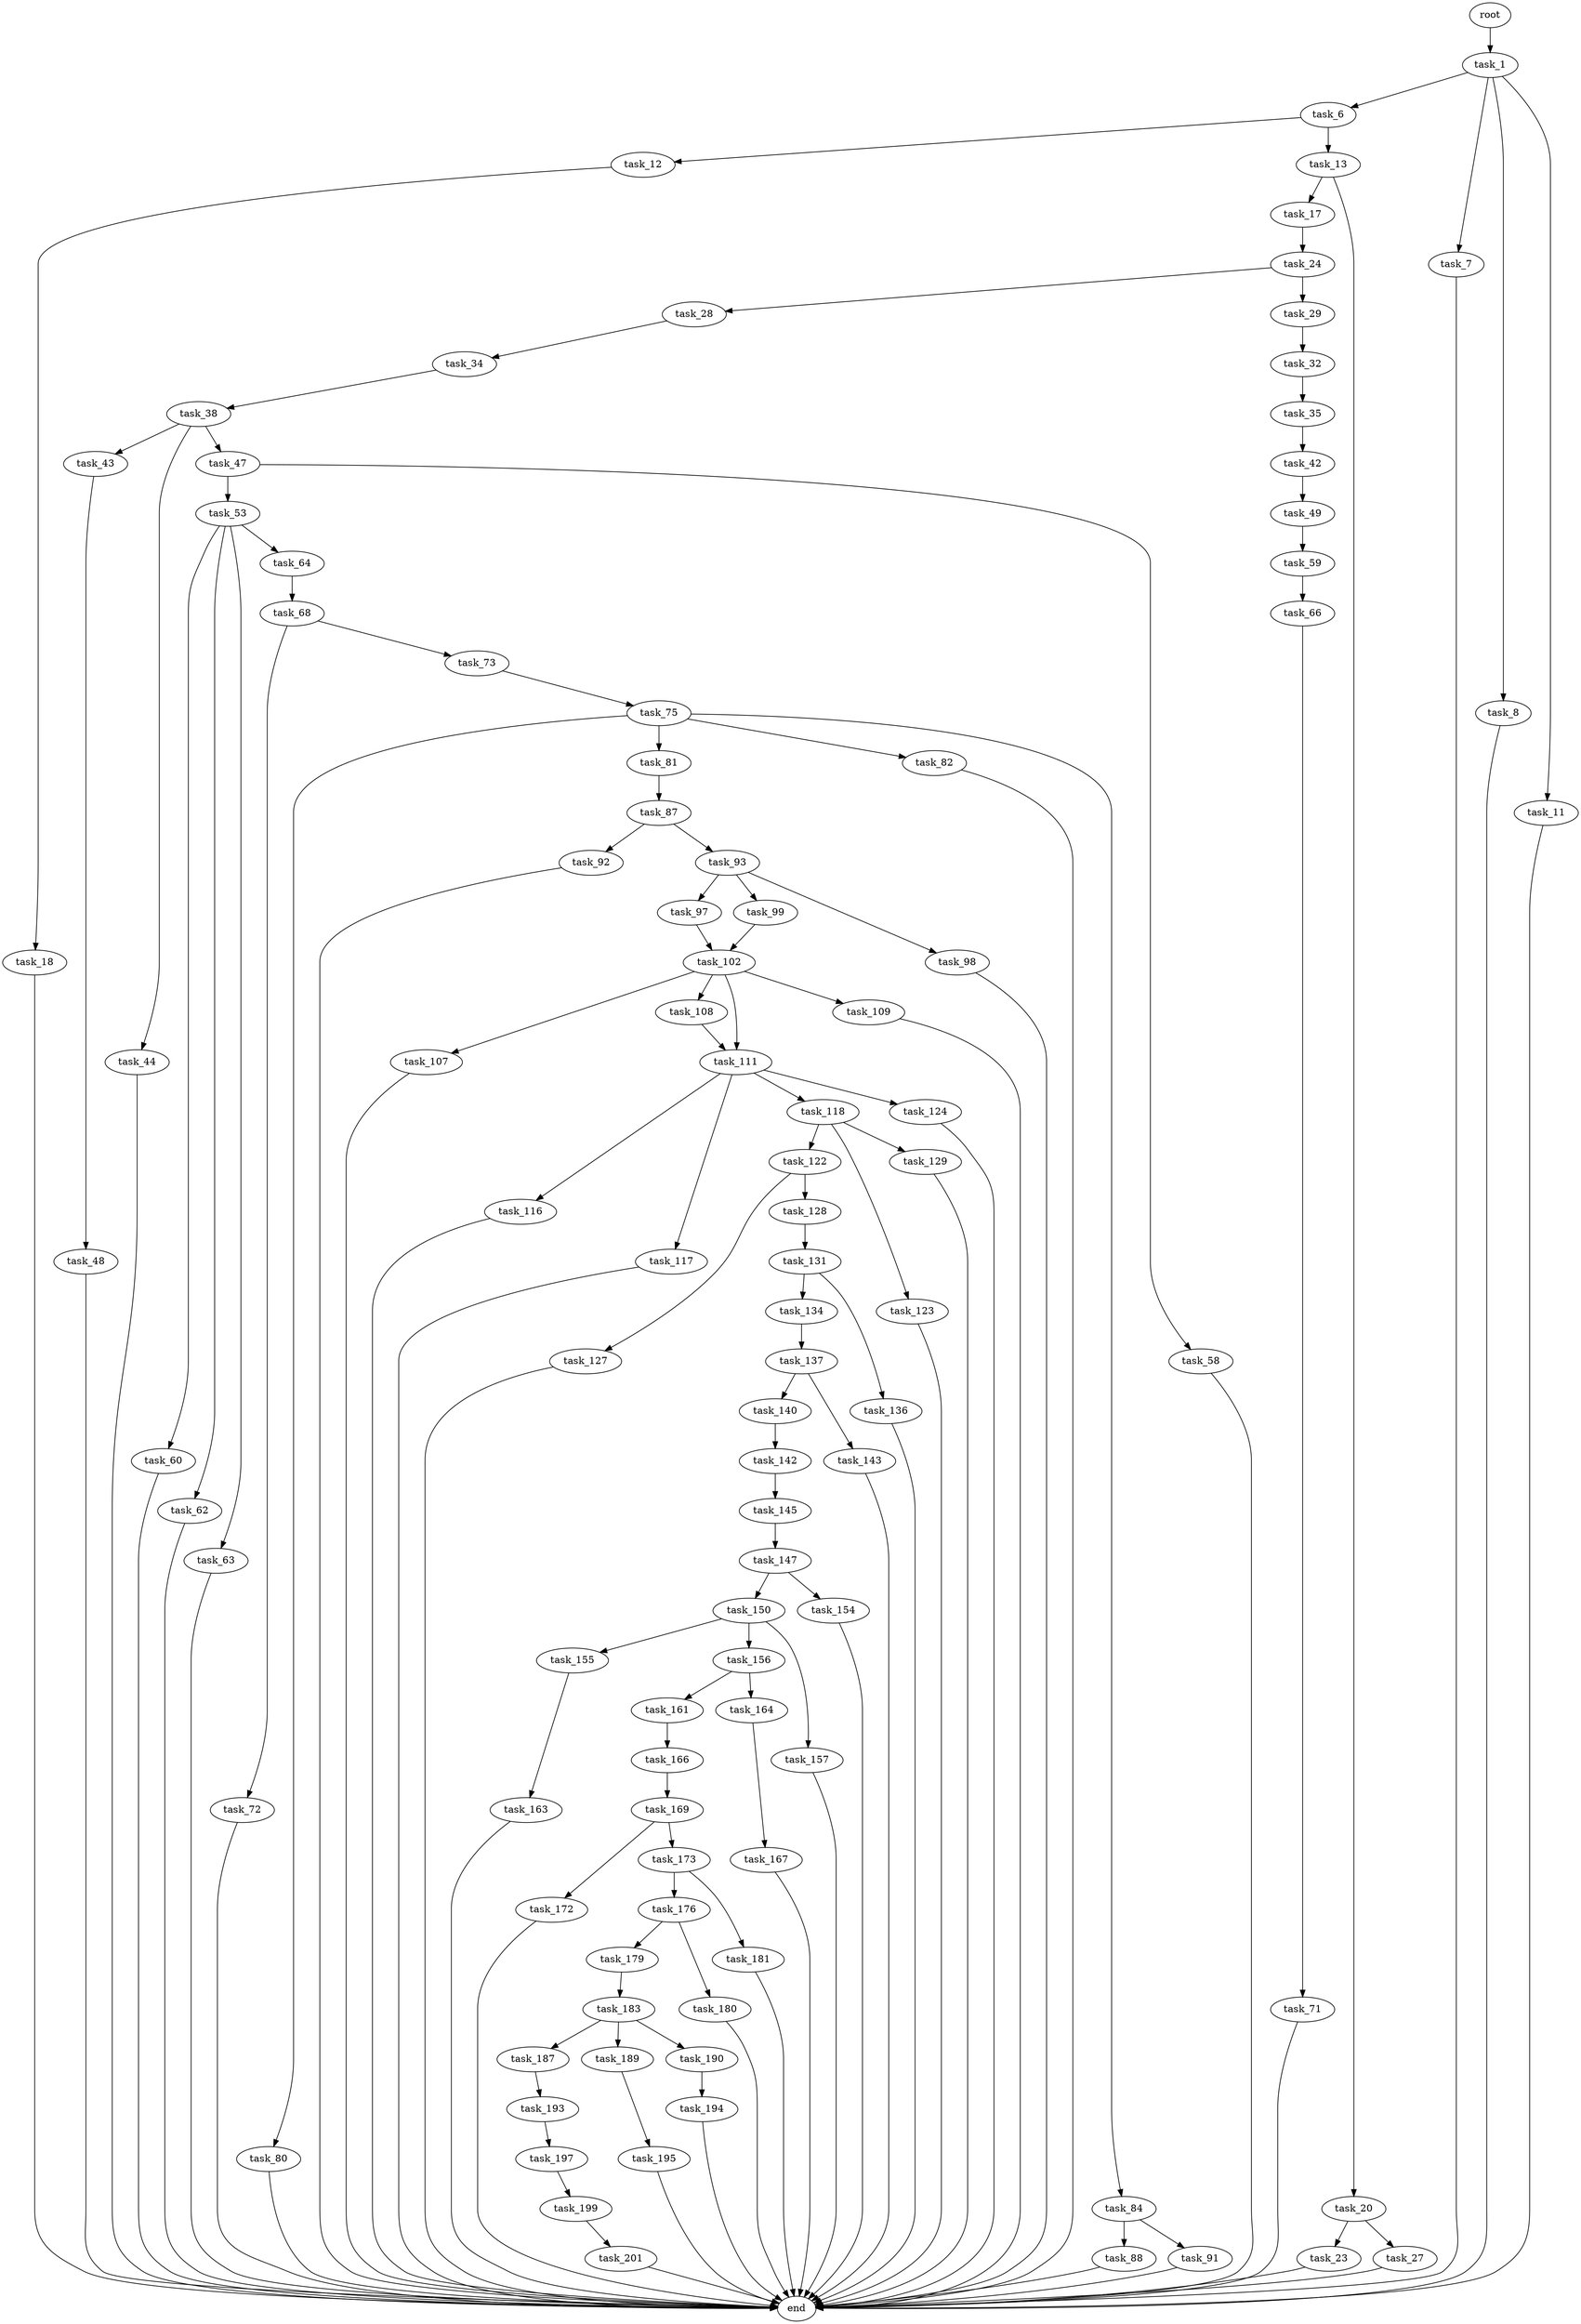 digraph G {
  root [size="0.000000"];
  task_1 [size="5381216043.000000"];
  task_6 [size="493486615723.000000"];
  task_7 [size="84610997024.000000"];
  task_8 [size="28991029248.000000"];
  task_11 [size="12030340300.000000"];
  task_12 [size="544095402877.000000"];
  task_13 [size="11876847903.000000"];
  end [size="0.000000"];
  task_18 [size="68719476736.000000"];
  task_17 [size="451449686210.000000"];
  task_20 [size="14671090863.000000"];
  task_24 [size="1414703480.000000"];
  task_23 [size="107901200676.000000"];
  task_27 [size="26507779441.000000"];
  task_28 [size="31506269700.000000"];
  task_29 [size="7589294130.000000"];
  task_34 [size="74670443231.000000"];
  task_32 [size="2985724679.000000"];
  task_35 [size="5033843666.000000"];
  task_38 [size="68719476736.000000"];
  task_42 [size="14921408396.000000"];
  task_43 [size="193927144410.000000"];
  task_44 [size="117129433006.000000"];
  task_47 [size="8589934592.000000"];
  task_49 [size="8589934592.000000"];
  task_48 [size="549755813888.000000"];
  task_53 [size="134217728000.000000"];
  task_58 [size="994771431353.000000"];
  task_59 [size="231928233984.000000"];
  task_60 [size="13309646046.000000"];
  task_62 [size="68719476736.000000"];
  task_63 [size="8589934592.000000"];
  task_64 [size="39201923300.000000"];
  task_66 [size="82984804405.000000"];
  task_68 [size="6528901240.000000"];
  task_71 [size="144921468660.000000"];
  task_72 [size="231928233984.000000"];
  task_73 [size="1956490176.000000"];
  task_75 [size="832987439040.000000"];
  task_80 [size="24794514039.000000"];
  task_81 [size="37849026702.000000"];
  task_82 [size="888850681610.000000"];
  task_84 [size="1635804637.000000"];
  task_87 [size="2054529832.000000"];
  task_88 [size="15271609856.000000"];
  task_91 [size="8750829491.000000"];
  task_92 [size="68719476736.000000"];
  task_93 [size="1055967183562.000000"];
  task_97 [size="368293445632.000000"];
  task_98 [size="248516269208.000000"];
  task_99 [size="47183217298.000000"];
  task_102 [size="15899644844.000000"];
  task_107 [size="1073741824000.000000"];
  task_108 [size="782757789696.000000"];
  task_109 [size="11948991983.000000"];
  task_111 [size="368293445632.000000"];
  task_116 [size="50410433462.000000"];
  task_117 [size="37902542520.000000"];
  task_118 [size="231928233984.000000"];
  task_124 [size="25190633668.000000"];
  task_122 [size="12136539471.000000"];
  task_123 [size="978307492129.000000"];
  task_129 [size="374257886749.000000"];
  task_127 [size="26083729256.000000"];
  task_128 [size="31550002494.000000"];
  task_131 [size="17164618522.000000"];
  task_134 [size="368293445632.000000"];
  task_136 [size="10137459103.000000"];
  task_137 [size="610035034599.000000"];
  task_140 [size="22347115772.000000"];
  task_143 [size="68719476736.000000"];
  task_142 [size="549755813888.000000"];
  task_145 [size="134217728000.000000"];
  task_147 [size="6250082802.000000"];
  task_150 [size="288256277594.000000"];
  task_154 [size="1073741824000.000000"];
  task_155 [size="28991029248.000000"];
  task_156 [size="28991029248.000000"];
  task_157 [size="21409286812.000000"];
  task_163 [size="23762154768.000000"];
  task_161 [size="368293445632.000000"];
  task_164 [size="782757789696.000000"];
  task_166 [size="134217728000.000000"];
  task_167 [size="134217728000.000000"];
  task_169 [size="282745452548.000000"];
  task_172 [size="498314482588.000000"];
  task_173 [size="782757789696.000000"];
  task_176 [size="1279792592.000000"];
  task_181 [size="10403192959.000000"];
  task_179 [size="359903569415.000000"];
  task_180 [size="366056298743.000000"];
  task_183 [size="368293445632.000000"];
  task_187 [size="14648628576.000000"];
  task_189 [size="158876306524.000000"];
  task_190 [size="115272466956.000000"];
  task_193 [size="5637775137.000000"];
  task_195 [size="67378797216.000000"];
  task_194 [size="28326212759.000000"];
  task_197 [size="28991029248.000000"];
  task_199 [size="1174463539576.000000"];
  task_201 [size="1341090590457.000000"];

  root -> task_1 [size="1.000000"];
  task_1 -> task_6 [size="411041792.000000"];
  task_1 -> task_7 [size="411041792.000000"];
  task_1 -> task_8 [size="411041792.000000"];
  task_1 -> task_11 [size="411041792.000000"];
  task_6 -> task_12 [size="411041792.000000"];
  task_6 -> task_13 [size="411041792.000000"];
  task_7 -> end [size="1.000000"];
  task_8 -> end [size="1.000000"];
  task_11 -> end [size="1.000000"];
  task_12 -> task_18 [size="838860800.000000"];
  task_13 -> task_17 [size="301989888.000000"];
  task_13 -> task_20 [size="301989888.000000"];
  task_18 -> end [size="1.000000"];
  task_17 -> task_24 [size="411041792.000000"];
  task_20 -> task_23 [size="33554432.000000"];
  task_20 -> task_27 [size="33554432.000000"];
  task_24 -> task_28 [size="33554432.000000"];
  task_24 -> task_29 [size="33554432.000000"];
  task_23 -> end [size="1.000000"];
  task_27 -> end [size="1.000000"];
  task_28 -> task_34 [size="134217728.000000"];
  task_29 -> task_32 [size="134217728.000000"];
  task_34 -> task_38 [size="301989888.000000"];
  task_32 -> task_35 [size="75497472.000000"];
  task_35 -> task_42 [size="301989888.000000"];
  task_38 -> task_43 [size="134217728.000000"];
  task_38 -> task_44 [size="134217728.000000"];
  task_38 -> task_47 [size="134217728.000000"];
  task_42 -> task_49 [size="411041792.000000"];
  task_43 -> task_48 [size="209715200.000000"];
  task_44 -> end [size="1.000000"];
  task_47 -> task_53 [size="33554432.000000"];
  task_47 -> task_58 [size="33554432.000000"];
  task_49 -> task_59 [size="33554432.000000"];
  task_48 -> end [size="1.000000"];
  task_53 -> task_60 [size="209715200.000000"];
  task_53 -> task_62 [size="209715200.000000"];
  task_53 -> task_63 [size="209715200.000000"];
  task_53 -> task_64 [size="209715200.000000"];
  task_58 -> end [size="1.000000"];
  task_59 -> task_66 [size="301989888.000000"];
  task_60 -> end [size="1.000000"];
  task_62 -> end [size="1.000000"];
  task_63 -> end [size="1.000000"];
  task_64 -> task_68 [size="838860800.000000"];
  task_66 -> task_71 [size="301989888.000000"];
  task_68 -> task_72 [size="134217728.000000"];
  task_68 -> task_73 [size="134217728.000000"];
  task_71 -> end [size="1.000000"];
  task_72 -> end [size="1.000000"];
  task_73 -> task_75 [size="134217728.000000"];
  task_75 -> task_80 [size="838860800.000000"];
  task_75 -> task_81 [size="838860800.000000"];
  task_75 -> task_82 [size="838860800.000000"];
  task_75 -> task_84 [size="838860800.000000"];
  task_80 -> end [size="1.000000"];
  task_81 -> task_87 [size="33554432.000000"];
  task_82 -> end [size="1.000000"];
  task_84 -> task_88 [size="33554432.000000"];
  task_84 -> task_91 [size="33554432.000000"];
  task_87 -> task_92 [size="33554432.000000"];
  task_87 -> task_93 [size="33554432.000000"];
  task_88 -> end [size="1.000000"];
  task_91 -> end [size="1.000000"];
  task_92 -> end [size="1.000000"];
  task_93 -> task_97 [size="679477248.000000"];
  task_93 -> task_98 [size="679477248.000000"];
  task_93 -> task_99 [size="679477248.000000"];
  task_97 -> task_102 [size="411041792.000000"];
  task_98 -> end [size="1.000000"];
  task_99 -> task_102 [size="33554432.000000"];
  task_102 -> task_107 [size="33554432.000000"];
  task_102 -> task_108 [size="33554432.000000"];
  task_102 -> task_109 [size="33554432.000000"];
  task_102 -> task_111 [size="33554432.000000"];
  task_107 -> end [size="1.000000"];
  task_108 -> task_111 [size="679477248.000000"];
  task_109 -> end [size="1.000000"];
  task_111 -> task_116 [size="411041792.000000"];
  task_111 -> task_117 [size="411041792.000000"];
  task_111 -> task_118 [size="411041792.000000"];
  task_111 -> task_124 [size="411041792.000000"];
  task_116 -> end [size="1.000000"];
  task_117 -> end [size="1.000000"];
  task_118 -> task_122 [size="301989888.000000"];
  task_118 -> task_123 [size="301989888.000000"];
  task_118 -> task_129 [size="301989888.000000"];
  task_124 -> end [size="1.000000"];
  task_122 -> task_127 [size="301989888.000000"];
  task_122 -> task_128 [size="301989888.000000"];
  task_123 -> end [size="1.000000"];
  task_129 -> end [size="1.000000"];
  task_127 -> end [size="1.000000"];
  task_128 -> task_131 [size="838860800.000000"];
  task_131 -> task_134 [size="838860800.000000"];
  task_131 -> task_136 [size="838860800.000000"];
  task_134 -> task_137 [size="411041792.000000"];
  task_136 -> end [size="1.000000"];
  task_137 -> task_140 [size="679477248.000000"];
  task_137 -> task_143 [size="679477248.000000"];
  task_140 -> task_142 [size="838860800.000000"];
  task_143 -> end [size="1.000000"];
  task_142 -> task_145 [size="536870912.000000"];
  task_145 -> task_147 [size="209715200.000000"];
  task_147 -> task_150 [size="134217728.000000"];
  task_147 -> task_154 [size="134217728.000000"];
  task_150 -> task_155 [size="411041792.000000"];
  task_150 -> task_156 [size="411041792.000000"];
  task_150 -> task_157 [size="411041792.000000"];
  task_154 -> end [size="1.000000"];
  task_155 -> task_163 [size="75497472.000000"];
  task_156 -> task_161 [size="75497472.000000"];
  task_156 -> task_164 [size="75497472.000000"];
  task_157 -> end [size="1.000000"];
  task_163 -> end [size="1.000000"];
  task_161 -> task_166 [size="411041792.000000"];
  task_164 -> task_167 [size="679477248.000000"];
  task_166 -> task_169 [size="209715200.000000"];
  task_167 -> end [size="1.000000"];
  task_169 -> task_172 [size="536870912.000000"];
  task_169 -> task_173 [size="536870912.000000"];
  task_172 -> end [size="1.000000"];
  task_173 -> task_176 [size="679477248.000000"];
  task_173 -> task_181 [size="679477248.000000"];
  task_176 -> task_179 [size="75497472.000000"];
  task_176 -> task_180 [size="75497472.000000"];
  task_181 -> end [size="1.000000"];
  task_179 -> task_183 [size="301989888.000000"];
  task_180 -> end [size="1.000000"];
  task_183 -> task_187 [size="411041792.000000"];
  task_183 -> task_189 [size="411041792.000000"];
  task_183 -> task_190 [size="411041792.000000"];
  task_187 -> task_193 [size="75497472.000000"];
  task_189 -> task_195 [size="209715200.000000"];
  task_190 -> task_194 [size="134217728.000000"];
  task_193 -> task_197 [size="134217728.000000"];
  task_195 -> end [size="1.000000"];
  task_194 -> end [size="1.000000"];
  task_197 -> task_199 [size="75497472.000000"];
  task_199 -> task_201 [size="838860800.000000"];
  task_201 -> end [size="1.000000"];
}
